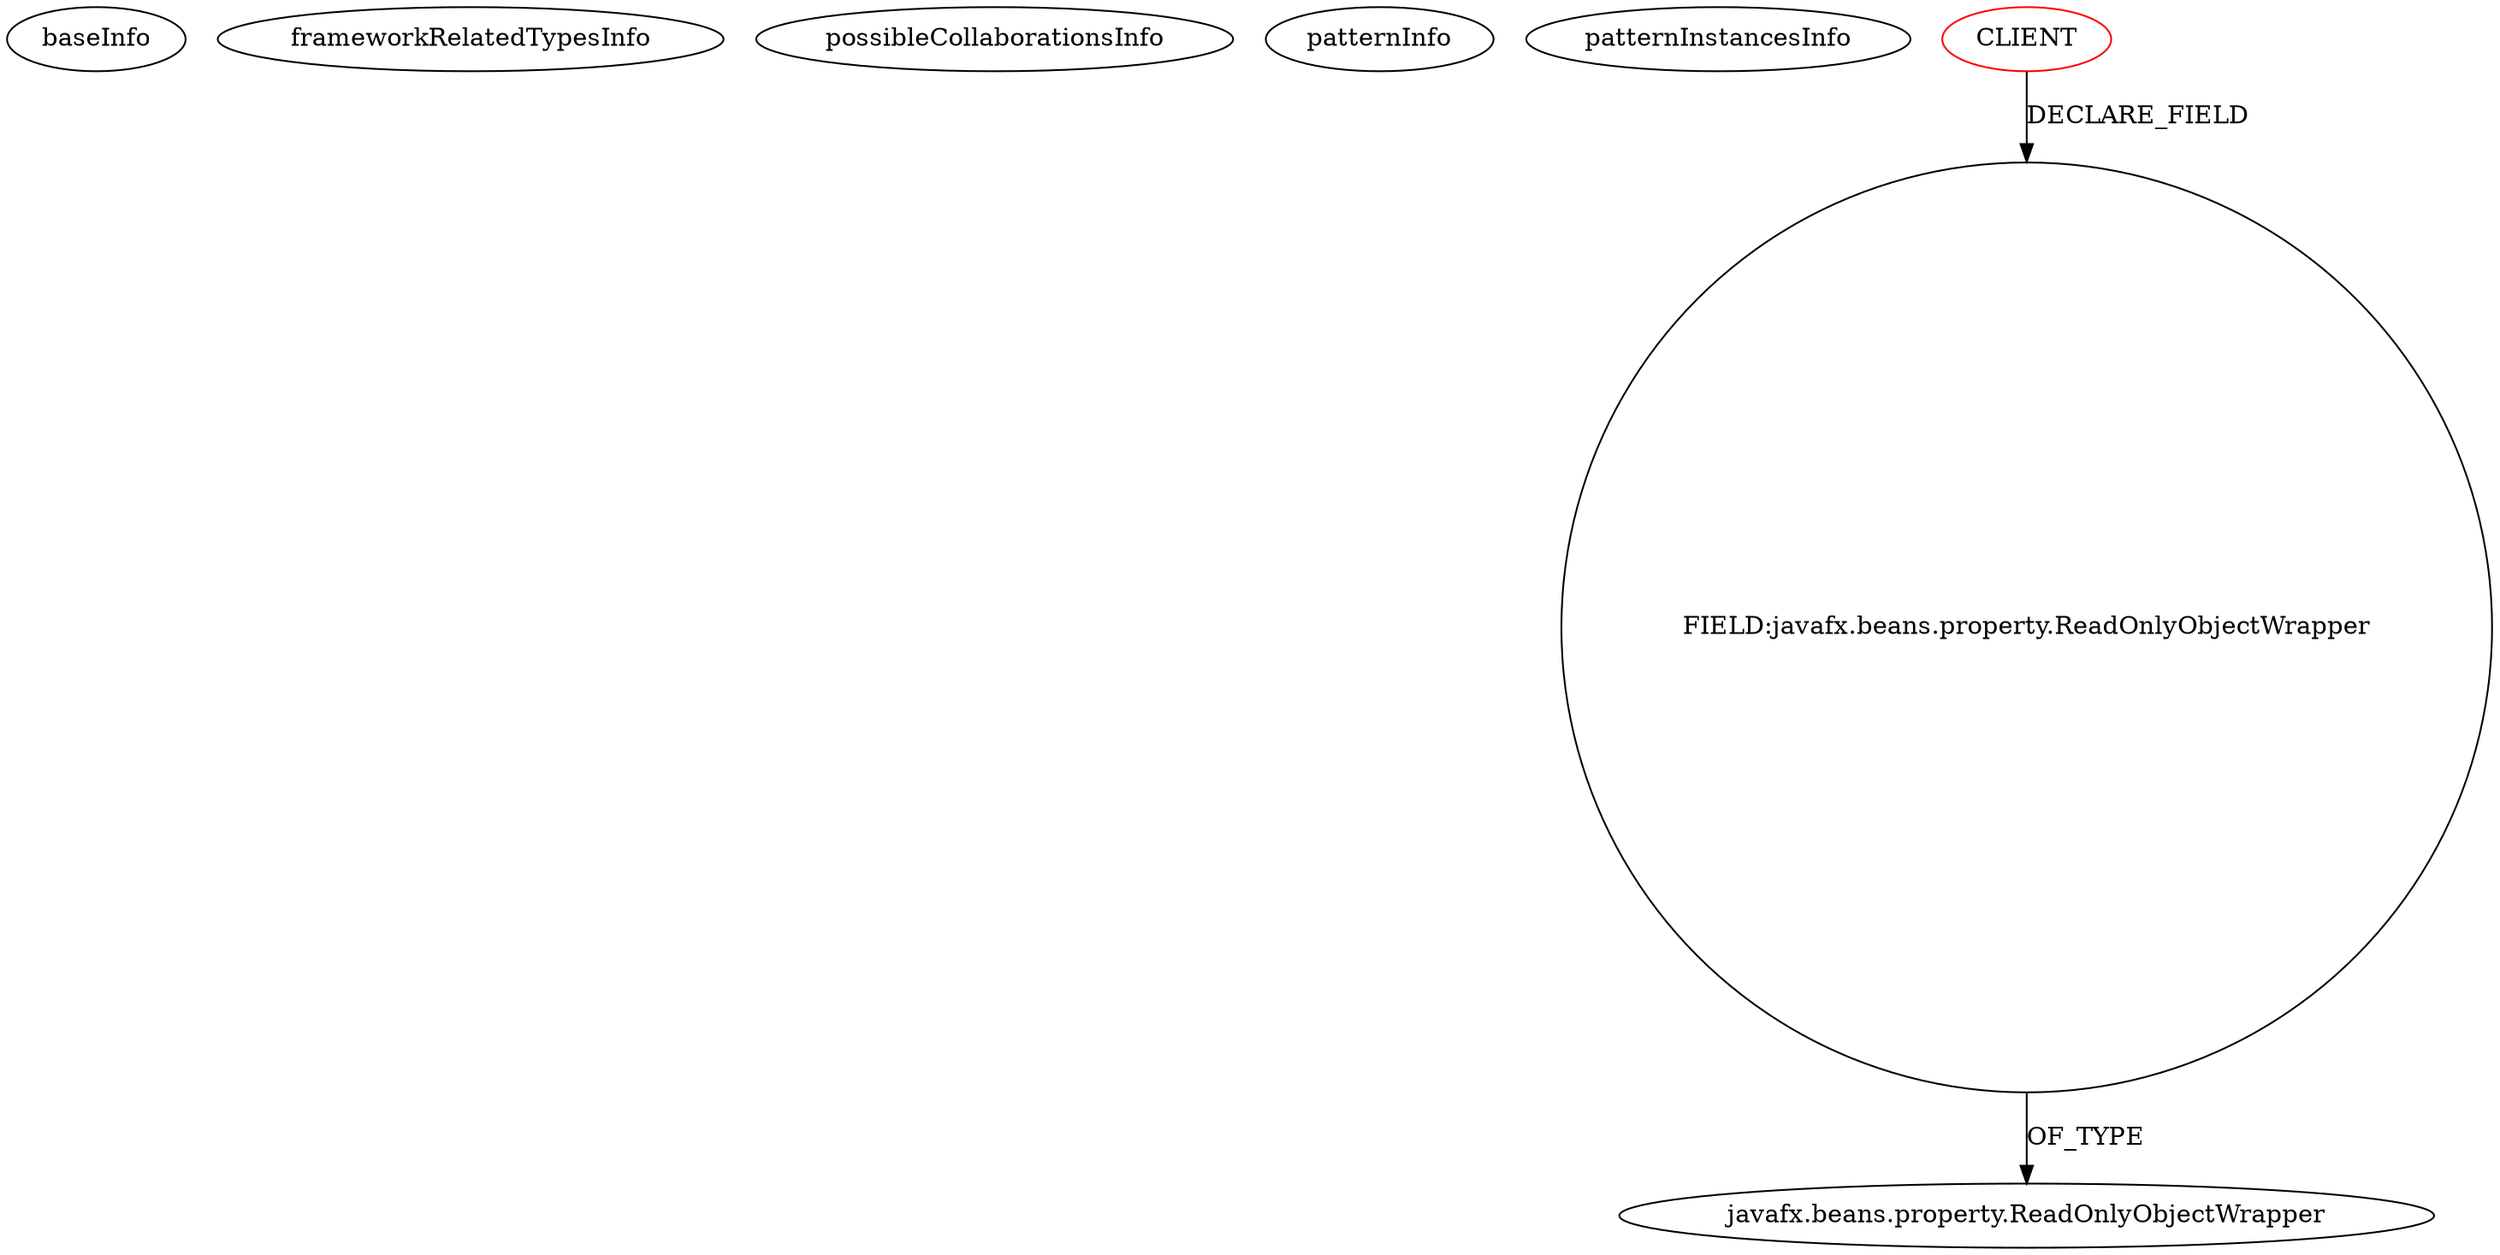 digraph {
baseInfo[graphId=3418,category="pattern",isAnonymous=false,possibleRelation=false]
frameworkRelatedTypesInfo[]
possibleCollaborationsInfo[]
patternInfo[frequency=2.0,patternRootClient=0]
patternInstancesInfo[0="abuczko-JFXDockManager~/abuczko-JFXDockManager/JFXDockManager-master/JFXDockManager/src/controller/DockPanel.java~DockPanel~1677",1="SaiPradeepDandem-javafx2-gradient-builder~/SaiPradeepDandem-javafx2-gradient-builder/javafx2-gradient-builder-master/src/main/java/com/javafx/gradientbuilder/application/ColorPicker.java~ColorChooser~1184"]
3[label="javafx.beans.property.ReadOnlyObjectWrapper",vertexType="FRAMEWORK_CLASS_TYPE",isFrameworkType=false]
2[label="FIELD:javafx.beans.property.ReadOnlyObjectWrapper",vertexType="FIELD_DECLARATION",isFrameworkType=false,shape=circle]
0[label="CLIENT",vertexType="ROOT_CLIENT_CLASS_DECLARATION",isFrameworkType=false,color=red]
2->3[label="OF_TYPE"]
0->2[label="DECLARE_FIELD"]
}
